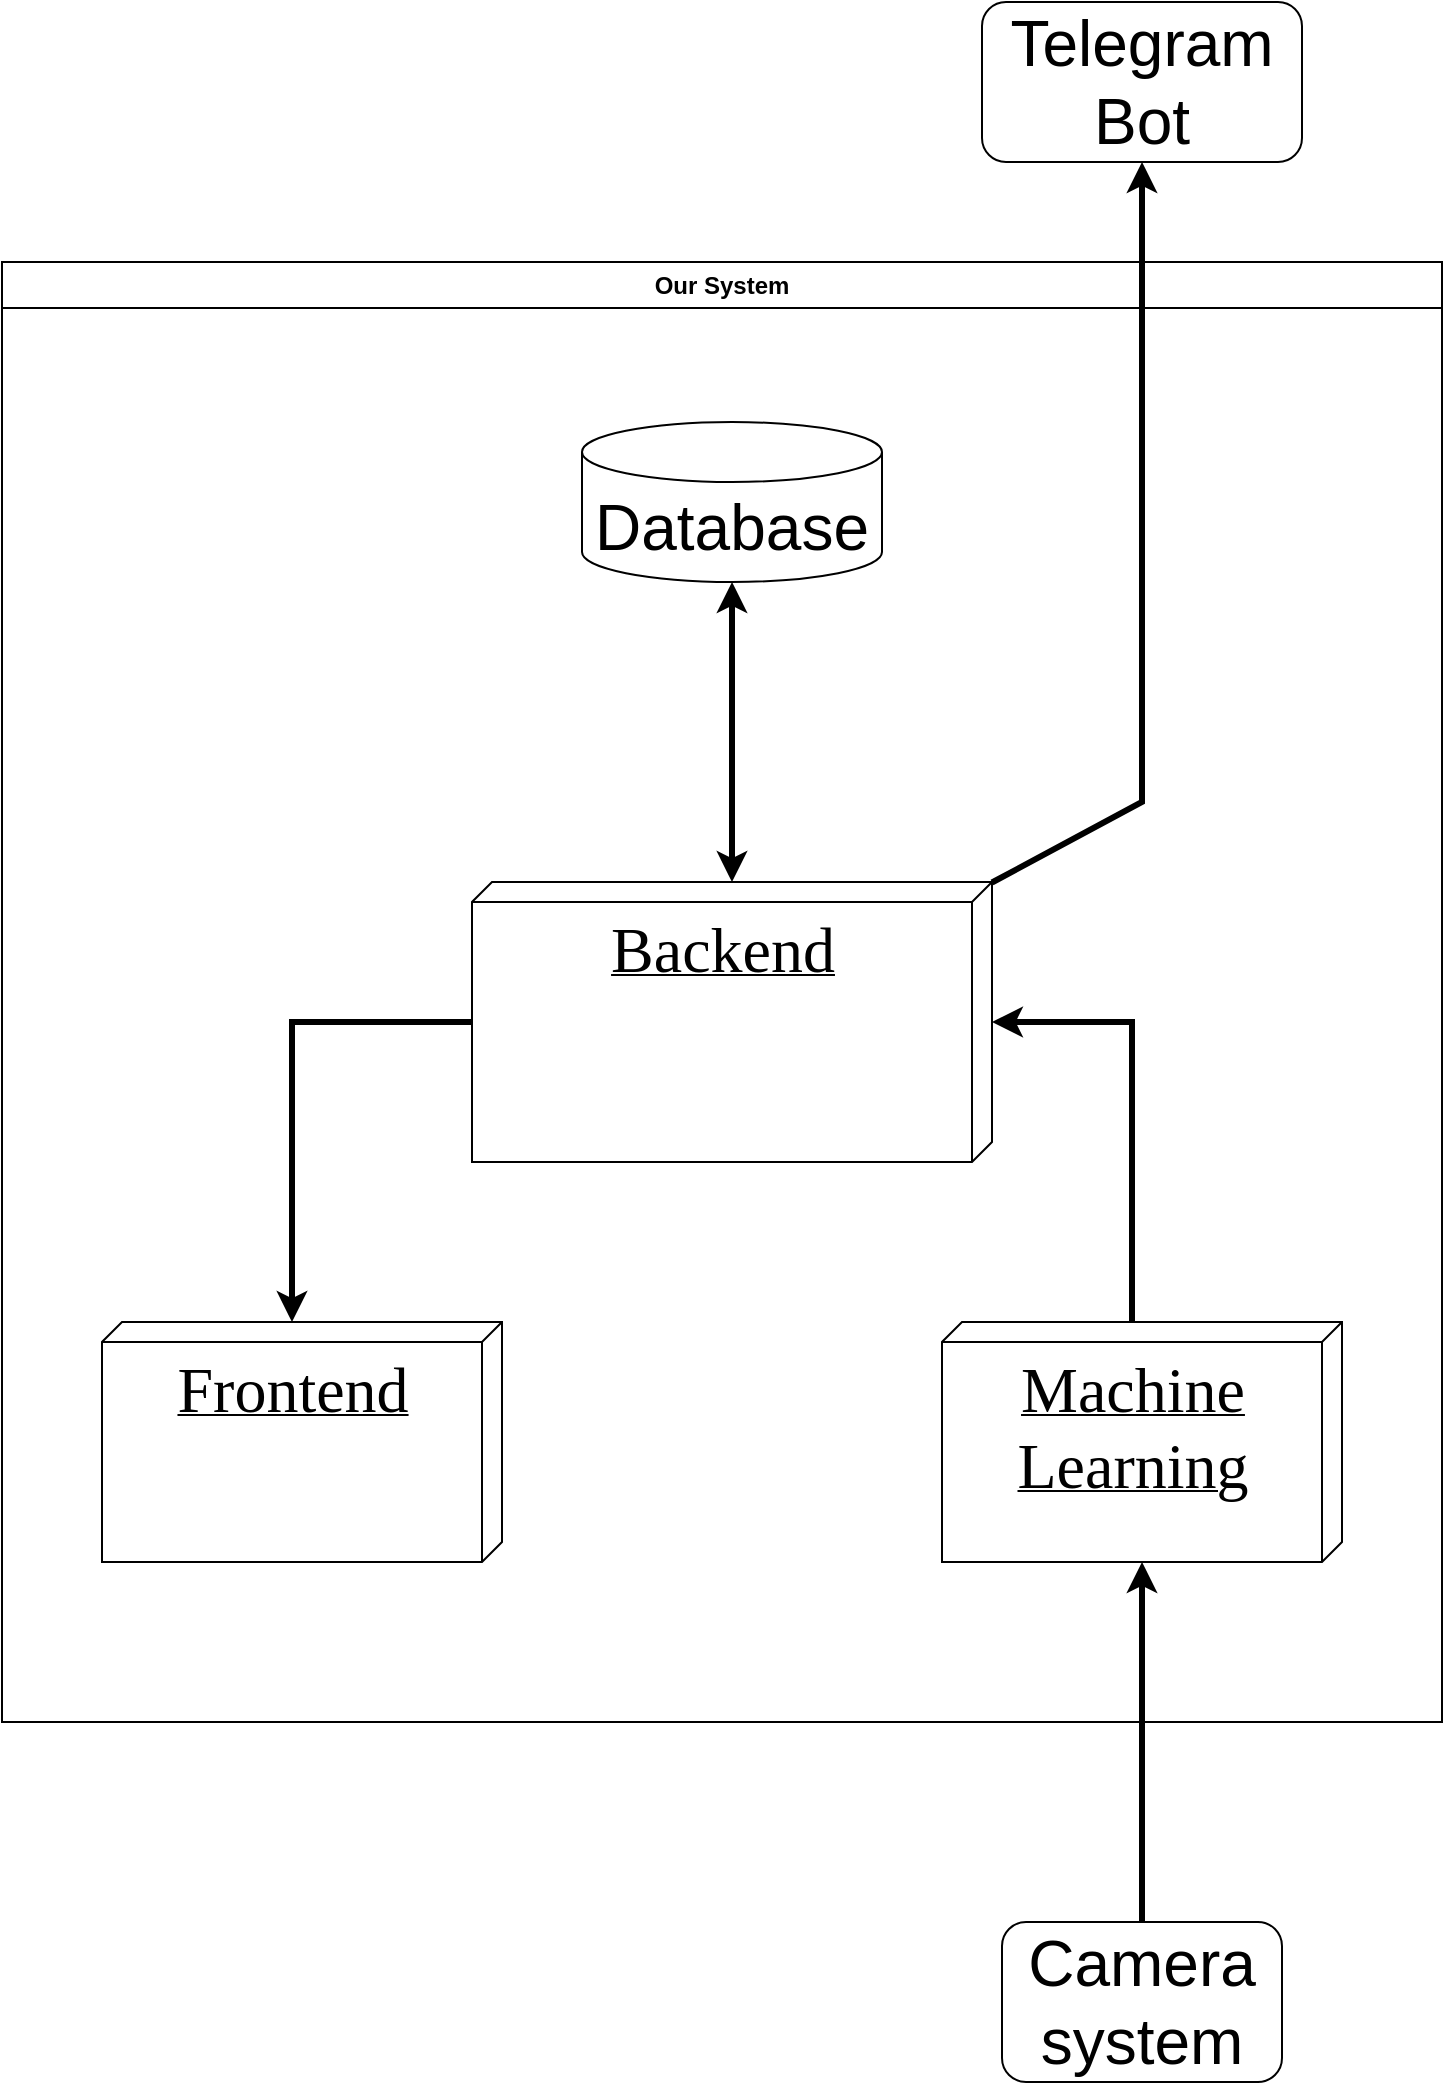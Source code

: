 <mxfile version="22.1.4" type="device">
  <diagram name="Page-1" id="5f0bae14-7c28-e335-631c-24af17079c00">
    <mxGraphModel dx="1080" dy="1884" grid="1" gridSize="10" guides="1" tooltips="1" connect="1" arrows="1" fold="1" page="1" pageScale="1" pageWidth="1100" pageHeight="850" background="none" math="0" shadow="0">
      <root>
        <mxCell id="0" />
        <mxCell id="1" parent="0" />
        <mxCell id="hiuzhFs0fQiBPqgTVpKE-4" value="Our System" style="swimlane;whiteSpace=wrap;html=1;startSize=23;" parent="1" vertex="1">
          <mxGeometry x="160" y="-260" width="720" height="730" as="geometry" />
        </mxCell>
        <mxCell id="vOJZUvd5PlsoEoLfJs-v-1" value="&lt;font size=&quot;6&quot;&gt;Database&lt;/font&gt;" style="shape=cylinder3;whiteSpace=wrap;html=1;boundedLbl=1;backgroundOutline=1;size=15;" parent="hiuzhFs0fQiBPqgTVpKE-4" vertex="1">
          <mxGeometry x="290" y="80" width="150" height="80" as="geometry" />
        </mxCell>
        <mxCell id="39150e848f15840c-1" value="&lt;font style=&quot;font-size: 32px;&quot;&gt;Frontend&lt;/font&gt;" style="verticalAlign=top;align=center;spacingTop=8;spacingLeft=2;spacingRight=12;shape=cube;size=10;direction=south;fontStyle=4;html=1;rounded=0;shadow=0;comic=0;labelBackgroundColor=none;strokeWidth=1;fontFamily=Verdana;fontSize=12" parent="hiuzhFs0fQiBPqgTVpKE-4" vertex="1">
          <mxGeometry x="50" y="530" width="200" height="120" as="geometry" />
        </mxCell>
        <mxCell id="39150e848f15840c-2" value="&lt;font style=&quot;font-size: 32px;&quot;&gt;Machine &lt;br&gt;Learning&lt;/font&gt;" style="verticalAlign=top;align=center;spacingTop=8;spacingLeft=2;spacingRight=12;shape=cube;size=10;direction=south;fontStyle=4;html=1;rounded=0;shadow=0;comic=0;labelBackgroundColor=none;strokeWidth=1;fontFamily=Verdana;fontSize=12" parent="hiuzhFs0fQiBPqgTVpKE-4" vertex="1">
          <mxGeometry x="470" y="530" width="200" height="120" as="geometry" />
        </mxCell>
        <mxCell id="39150e848f15840c-3" value="&lt;font style=&quot;font-size: 32px;&quot;&gt;Backend&lt;/font&gt;" style="verticalAlign=top;align=center;spacingTop=8;spacingLeft=2;spacingRight=12;shape=cube;size=10;direction=south;fontStyle=4;html=1;rounded=0;shadow=0;comic=0;labelBackgroundColor=none;strokeWidth=1;fontFamily=Verdana;fontSize=12" parent="hiuzhFs0fQiBPqgTVpKE-4" vertex="1">
          <mxGeometry x="235" y="310" width="260" height="140" as="geometry" />
        </mxCell>
        <mxCell id="vOJZUvd5PlsoEoLfJs-v-4" value="" style="endArrow=classic;startArrow=classic;html=1;rounded=0;strokeWidth=3;" parent="hiuzhFs0fQiBPqgTVpKE-4" target="39150e848f15840c-3" edge="1">
          <mxGeometry width="50" height="50" relative="1" as="geometry">
            <mxPoint x="365" y="160.0" as="sourcePoint" />
            <mxPoint x="355" y="820" as="targetPoint" />
          </mxGeometry>
        </mxCell>
        <mxCell id="vOJZUvd5PlsoEoLfJs-v-3" value="" style="endArrow=none;html=1;rounded=0;endFill=0;startArrow=classic;startFill=1;strokeWidth=3;" parent="hiuzhFs0fQiBPqgTVpKE-4" source="39150e848f15840c-3" edge="1">
          <mxGeometry width="50" height="50" relative="1" as="geometry">
            <mxPoint x="275" y="650" as="sourcePoint" />
            <mxPoint x="565" y="530" as="targetPoint" />
            <Array as="points">
              <mxPoint x="565" y="380" />
            </Array>
          </mxGeometry>
        </mxCell>
        <mxCell id="vOJZUvd5PlsoEoLfJs-v-2" value="" style="endArrow=classic;html=1;rounded=0;strokeWidth=3;" parent="hiuzhFs0fQiBPqgTVpKE-4" source="39150e848f15840c-3" edge="1">
          <mxGeometry width="50" height="50" relative="1" as="geometry">
            <mxPoint x="275" y="650" as="sourcePoint" />
            <mxPoint x="145" y="530" as="targetPoint" />
            <Array as="points">
              <mxPoint x="145" y="380" />
            </Array>
          </mxGeometry>
        </mxCell>
        <mxCell id="39150e848f15840c-13" style="edgeStyle=elbowEdgeStyle;rounded=0;html=1;labelBackgroundColor=none;startArrow=none;startFill=0;startSize=8;endArrow=none;endFill=0;endSize=16;fontFamily=Verdana;fontSize=12;" parent="1" edge="1">
          <mxGeometry relative="1" as="geometry">
            <mxPoint x="630" y="195" as="targetPoint" />
          </mxGeometry>
        </mxCell>
        <mxCell id="39150e848f15840c-14" style="edgeStyle=elbowEdgeStyle;rounded=0;html=1;labelBackgroundColor=none;startArrow=none;startFill=0;startSize=8;endArrow=none;endFill=0;endSize=16;fontFamily=Verdana;fontSize=12;" parent="1" edge="1">
          <mxGeometry relative="1" as="geometry">
            <mxPoint x="370" y="195" as="targetPoint" />
          </mxGeometry>
        </mxCell>
        <mxCell id="39150e848f15840c-16" style="edgeStyle=orthogonalEdgeStyle;rounded=0;html=1;dashed=1;labelBackgroundColor=none;startArrow=none;startFill=0;startSize=8;endArrow=open;endFill=0;endSize=16;fontFamily=Verdana;fontSize=12;" parent="1" edge="1">
          <mxGeometry relative="1" as="geometry">
            <mxPoint x="680" y="165" as="sourcePoint" />
          </mxGeometry>
        </mxCell>
        <mxCell id="vOJZUvd5PlsoEoLfJs-v-9" value="" style="endArrow=classic;html=1;rounded=0;strokeWidth=3;" parent="1" source="CCcryx04_NlbNabwv35F-1" target="39150e848f15840c-2" edge="1">
          <mxGeometry width="50" height="50" relative="1" as="geometry">
            <mxPoint x="730.0" y="570" as="sourcePoint" />
            <mxPoint x="760" y="370" as="targetPoint" />
          </mxGeometry>
        </mxCell>
        <mxCell id="CCcryx04_NlbNabwv35F-1" value="&lt;font style=&quot;font-size: 32px;&quot;&gt;Camera system&lt;/font&gt;" style="rounded=1;whiteSpace=wrap;html=1;" vertex="1" parent="1">
          <mxGeometry x="660" y="570" width="140" height="80" as="geometry" />
        </mxCell>
        <mxCell id="CCcryx04_NlbNabwv35F-2" value="&lt;font style=&quot;font-size: 32px;&quot;&gt;Telegram Bot&lt;/font&gt;" style="rounded=1;whiteSpace=wrap;html=1;" vertex="1" parent="1">
          <mxGeometry x="650" y="-390" width="160" height="80" as="geometry" />
        </mxCell>
        <mxCell id="CCcryx04_NlbNabwv35F-3" value="" style="endArrow=classic;html=1;rounded=0;strokeWidth=3;" edge="1" parent="1" source="39150e848f15840c-3" target="CCcryx04_NlbNabwv35F-2">
          <mxGeometry width="50" height="50" relative="1" as="geometry">
            <mxPoint x="470" y="-40" as="sourcePoint" />
            <mxPoint x="520" y="-90" as="targetPoint" />
            <Array as="points">
              <mxPoint x="730" y="10" />
            </Array>
          </mxGeometry>
        </mxCell>
      </root>
    </mxGraphModel>
  </diagram>
</mxfile>
